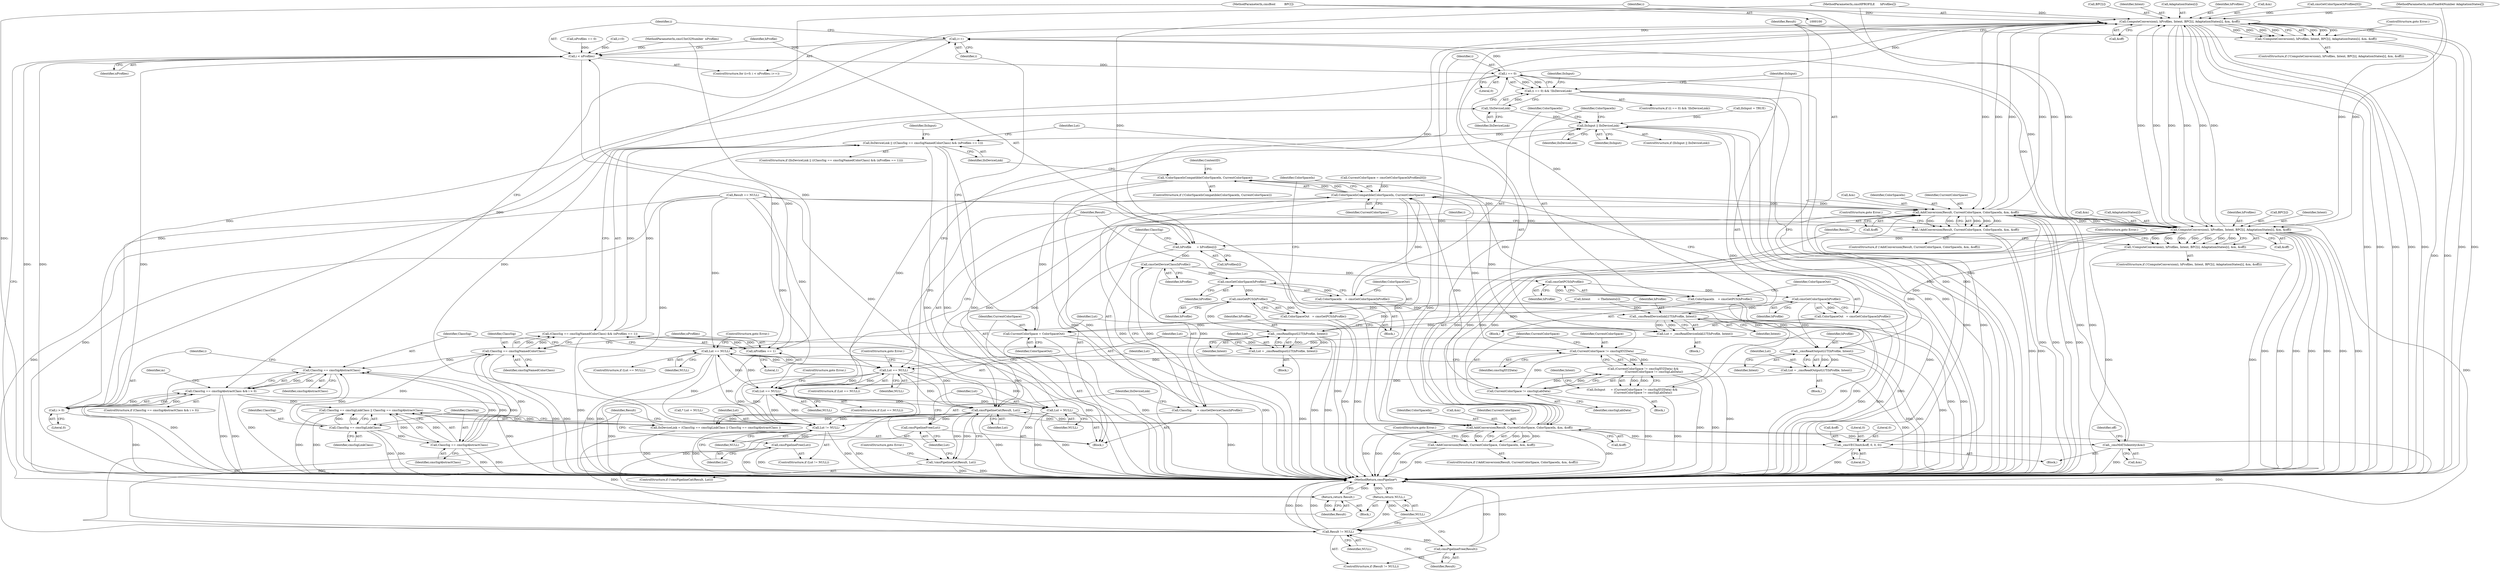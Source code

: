 digraph "0_Little-CMS_fefaaa43c382eee632ea3ad0cfa915335140e1db@array" {
"1000105" [label="(MethodParameterIn,cmsBool          BPC[])"];
"1000270" [label="(Call,ComputeConversion(i, hProfiles, Intent, BPC[i], AdaptationStates[i], &m, &off))"];
"1000154" [label="(Call,i++)"];
"1000151" [label="(Call,i < nProfiles)"];
"1000179" [label="(Call,i == 0)"];
"1000178" [label="(Call,(i == 0) && !lIsDeviceLink)"];
"1000264" [label="(Call,i > 0)"];
"1000260" [label="(Call,ClassSig == cmsSigAbstractClass && i > 0)"];
"1000170" [label="(Call,ClassSig == cmsSigLinkClass || ClassSig == cmsSigAbstractClass)"];
"1000168" [label="(Call,lIsDeviceLink = (ClassSig == cmsSigLinkClass || ClassSig == cmsSigAbstractClass ))"];
"1000182" [label="(Call,!lIsDeviceLink)"];
"1000205" [label="(Call,lIsInput || lIsDeviceLink)"];
"1000239" [label="(Call,lIsDeviceLink || ((ClassSig == cmsSigNamedColorClass) && (nProfiles == 1)))"];
"1000336" [label="(Call,ComputeConversion(i, hProfiles, Intent, BPC[i], AdaptationStates[i], &m, &off))"];
"1000159" [label="(Call,hProfile      = hProfiles[i])"];
"1000166" [label="(Call,cmsGetDeviceClass(hProfile))"];
"1000164" [label="(Call,ClassSig      = cmsGetDeviceClass(hProfile))"];
"1000171" [label="(Call,ClassSig == cmsSigLinkClass)"];
"1000174" [label="(Call,ClassSig == cmsSigAbstractClass)"];
"1000242" [label="(Call,ClassSig == cmsSigNamedColorClass)"];
"1000241" [label="(Call,(ClassSig == cmsSigNamedColorClass) && (nProfiles == 1))"];
"1000261" [label="(Call,ClassSig == cmsSigAbstractClass)"];
"1000211" [label="(Call,cmsGetColorSpace(hProfile))"];
"1000209" [label="(Call,ColorSpaceIn    = cmsGetColorSpace(hProfile))"];
"1000229" [label="(Call,ColorSpaceIsCompatible(ColorSpaceIn, CurrentColorSpace))"];
"1000228" [label="(Call,!ColorSpaceIsCompatible(ColorSpaceIn, CurrentColorSpace))"];
"1000298" [label="(Call,AddConversion(Result, CurrentColorSpace, ColorSpaceIn, &m, &off))"];
"1000287" [label="(Call,_cmsMAT3identity(&m))"];
"1000290" [label="(Call,_cmsVEC3init(&off, 0, 0, 0))"];
"1000297" [label="(Call,!AddConversion(Result, CurrentColorSpace, ColorSpaceIn, &m, &off))"];
"1000364" [label="(Call,cmsPipelineCat(Result, Lut))"];
"1000353" [label="(Call,AddConversion(Result, CurrentColorSpace, ColorSpaceIn, &m, &off))"];
"1000352" [label="(Call,!AddConversion(Result, CurrentColorSpace, ColorSpaceIn, &m, &off))"];
"1000386" [label="(Call,Result != NULL)"];
"1000389" [label="(Call,cmsPipelineFree(Result))"];
"1000391" [label="(Return,return NULL;)"];
"1000363" [label="(Call,!cmsPipelineCat(Result, Lut))"];
"1000368" [label="(Call,cmsPipelineFree(Lut))"];
"1000376" [label="(Return,return Result;)"];
"1000380" [label="(Call,Lut != NULL)"];
"1000383" [label="(Call,cmsPipelineFree(Lut))"];
"1000215" [label="(Call,cmsGetPCS(hProfile))"];
"1000213" [label="(Call,ColorSpaceOut   = cmsGetPCS(hProfile))"];
"1000373" [label="(Call,CurrentColorSpace = ColorSpaceOut)"];
"1000193" [label="(Call,CurrentColorSpace != cmsSigXYZData)"];
"1000192" [label="(Call,(CurrentColorSpace != cmsSigXYZData) &&\n                        (CurrentColorSpace != cmsSigLabData))"];
"1000190" [label="(Call,lIsInput      = (CurrentColorSpace != cmsSigXYZData) &&\n                        (CurrentColorSpace != cmsSigLabData))"];
"1000196" [label="(Call,CurrentColorSpace != cmsSigLabData)"];
"1000251" [label="(Call,_cmsReadDevicelinkLUT(hProfile, Intent))"];
"1000249" [label="(Call,Lut = _cmsReadDevicelinkLUT(hProfile, Intent))"];
"1000255" [label="(Call,Lut == NULL)"];
"1000318" [label="(Call,Lut == NULL)"];
"1000330" [label="(Call,Lut == NULL)"];
"1000370" [label="(Call,Lut = NULL)"];
"1000314" [label="(Call,_cmsReadInputLUT(hProfile, Intent))"];
"1000312" [label="(Call,Lut = _cmsReadInputLUT(hProfile, Intent))"];
"1000326" [label="(Call,_cmsReadOutputLUT(hProfile, Intent))"];
"1000324" [label="(Call,Lut = _cmsReadOutputLUT(hProfile, Intent))"];
"1000221" [label="(Call,cmsGetPCS(hProfile))"];
"1000219" [label="(Call,ColorSpaceIn    = cmsGetPCS(hProfile))"];
"1000225" [label="(Call,cmsGetColorSpace(hProfile))"];
"1000223" [label="(Call,ColorSpaceOut   = cmsGetColorSpace(hProfile))"];
"1000335" [label="(Call,!ComputeConversion(i, hProfiles, Intent, BPC[i], AdaptationStates[i], &m, &off))"];
"1000245" [label="(Call,nProfiles == 1)"];
"1000269" [label="(Call,!ComputeConversion(i, hProfiles, Intent, BPC[i], AdaptationStates[i], &m, &off))"];
"1000334" [label="(ControlStructure,if (!ComputeConversion(i, hProfiles, Intent, BPC[i], AdaptationStates[i], &m, &off)))"];
"1000219" [label="(Call,ColorSpaceIn    = cmsGetPCS(hProfile))"];
"1000253" [label="(Identifier,Intent)"];
"1000389" [label="(Call,cmsPipelineFree(Result))"];
"1000264" [label="(Call,i > 0)"];
"1000211" [label="(Call,cmsGetColorSpace(hProfile))"];
"1000246" [label="(Identifier,nProfiles)"];
"1000336" [label="(Call,ComputeConversion(i, hProfiles, Intent, BPC[i], AdaptationStates[i], &m, &off))"];
"1000251" [label="(Call,_cmsReadDevicelinkLUT(hProfile, Intent))"];
"1000243" [label="(Identifier,ClassSig)"];
"1000293" [label="(Literal,0)"];
"1000339" [label="(Identifier,Intent)"];
"1000216" [label="(Identifier,hProfile)"];
"1000325" [label="(Identifier,Lut)"];
"1000160" [label="(Identifier,hProfile)"];
"1000208" [label="(Block,)"];
"1000298" [label="(Call,AddConversion(Result, CurrentColorSpace, ColorSpaceIn, &m, &off))"];
"1000105" [label="(MethodParameterIn,cmsBool          BPC[])"];
"1000392" [label="(Identifier,NULL)"];
"1000333" [label="(ControlStructure,goto Error;)"];
"1000167" [label="(Identifier,hProfile)"];
"1000263" [label="(Identifier,cmsSigAbstractClass)"];
"1000224" [label="(Identifier,ColorSpaceOut)"];
"1000324" [label="(Call,Lut = _cmsReadOutputLUT(hProfile, Intent))"];
"1000210" [label="(Identifier,ColorSpaceIn)"];
"1000155" [label="(Identifier,i)"];
"1000296" [label="(ControlStructure,if (!AddConversion(Result, CurrentColorSpace, ColorSpaceIn, &m, &off)))"];
"1000371" [label="(Identifier,Lut)"];
"1000289" [label="(Identifier,m)"];
"1000270" [label="(Call,ComputeConversion(i, hProfiles, Intent, BPC[i], AdaptationStates[i], &m, &off))"];
"1000346" [label="(Call,&m)"];
"1000390" [label="(Identifier,Result)"];
"1000174" [label="(Call,ClassSig == cmsSigAbstractClass)"];
"1000315" [label="(Identifier,hProfile)"];
"1000302" [label="(Call,&m)"];
"1000124" [label="(Call,nProfiles == 0)"];
"1000284" [label="(ControlStructure,goto Error;)"];
"1000209" [label="(Call,ColorSpaceIn    = cmsGetColorSpace(hProfile))"];
"1000332" [label="(Identifier,NULL)"];
"1000272" [label="(Identifier,hProfiles)"];
"1000177" [label="(ControlStructure,if ((i == 0) && !lIsDeviceLink))"];
"1000231" [label="(Identifier,CurrentColorSpace)"];
"1000225" [label="(Call,cmsGetColorSpace(hProfile))"];
"1000343" [label="(Call,AdaptationStates[i])"];
"1000361" [label="(ControlStructure,goto Error;)"];
"1000331" [label="(Identifier,Lut)"];
"1000257" [label="(Identifier,NULL)"];
"1000338" [label="(Identifier,hProfiles)"];
"1000250" [label="(Identifier,Lut)"];
"1000179" [label="(Call,i == 0)"];
"1000195" [label="(Identifier,cmsSigXYZData)"];
"1000148" [label="(Call,i=0)"];
"1000154" [label="(Call,i++)"];
"1000290" [label="(Call,_cmsVEC3init(&off, 0, 0, 0))"];
"1000151" [label="(Call,i < nProfiles)"];
"1000357" [label="(Call,&m)"];
"1000306" [label="(ControlStructure,goto Error;)"];
"1000388" [label="(Identifier,NULL)"];
"1000193" [label="(Call,CurrentColorSpace != cmsSigXYZData)"];
"1000369" [label="(Identifier,Lut)"];
"1000291" [label="(Call,&off)"];
"1000269" [label="(Call,!ComputeConversion(i, hProfiles, Intent, BPC[i], AdaptationStates[i], &m, &off))"];
"1000297" [label="(Call,!AddConversion(Result, CurrentColorSpace, ColorSpaceIn, &m, &off))"];
"1000311" [label="(Block,)"];
"1000317" [label="(ControlStructure,if (Lut == NULL))"];
"1000169" [label="(Identifier,lIsDeviceLink)"];
"1000381" [label="(Identifier,Lut)"];
"1000294" [label="(Literal,0)"];
"1000374" [label="(Identifier,CurrentColorSpace)"];
"1000387" [label="(Identifier,Result)"];
"1000368" [label="(Call,cmsPipelineFree(Lut))"];
"1000212" [label="(Identifier,hProfile)"];
"1000172" [label="(Identifier,ClassSig)"];
"1000288" [label="(Call,&m)"];
"1000366" [label="(Identifier,Lut)"];
"1000312" [label="(Call,Lut = _cmsReadInputLUT(hProfile, Intent))"];
"1000173" [label="(Identifier,cmsSigLinkClass)"];
"1000206" [label="(Identifier,lIsInput)"];
"1000226" [label="(Identifier,hProfile)"];
"1000280" [label="(Call,&m)"];
"1000186" [label="(Identifier,lIsInput)"];
"1000176" [label="(Identifier,cmsSigAbstractClass)"];
"1000352" [label="(Call,!AddConversion(Result, CurrentColorSpace, ColorSpaceIn, &m, &off))"];
"1000301" [label="(Identifier,ColorSpaceIn)"];
"1000287" [label="(Call,_cmsMAT3identity(&m))"];
"1000110" [label="(Call,* Lut = NULL)"];
"1000382" [label="(Identifier,NULL)"];
"1000166" [label="(Call,cmsGetDeviceClass(hProfile))"];
"1000354" [label="(Identifier,Result)"];
"1000370" [label="(Call,Lut = NULL)"];
"1000136" [label="(Call,Result == NULL)"];
"1000299" [label="(Identifier,Result)"];
"1000248" [label="(Block,)"];
"1000376" [label="(Return,return Result;)"];
"1000318" [label="(Call,Lut == NULL)"];
"1000259" [label="(ControlStructure,if (ClassSig == cmsSigAbstractClass && i > 0))"];
"1000205" [label="(Call,lIsInput || lIsDeviceLink)"];
"1000351" [label="(ControlStructure,if (!AddConversion(Result, CurrentColorSpace, ColorSpaceIn, &m, &off)))"];
"1000197" [label="(Identifier,CurrentColorSpace)"];
"1000108" [label="(Block,)"];
"1000194" [label="(Identifier,CurrentColorSpace)"];
"1000353" [label="(Call,AddConversion(Result, CurrentColorSpace, ColorSpaceIn, &m, &off))"];
"1000214" [label="(Identifier,ColorSpaceOut)"];
"1000367" [label="(ControlStructure,goto Error;)"];
"1000335" [label="(Call,!ComputeConversion(i, hProfiles, Intent, BPC[i], AdaptationStates[i], &m, &off))"];
"1000385" [label="(ControlStructure,if (Result != NULL))"];
"1000314" [label="(Call,_cmsReadInputLUT(hProfile, Intent))"];
"1000255" [label="(Call,Lut == NULL)"];
"1000350" [label="(ControlStructure,goto Error;)"];
"1000274" [label="(Call,BPC[i])"];
"1000183" [label="(Identifier,lIsDeviceLink)"];
"1000271" [label="(Identifier,i)"];
"1000310" [label="(Identifier,lIsInput)"];
"1000254" [label="(ControlStructure,if (Lut == NULL))"];
"1000165" [label="(Identifier,ClassSig)"];
"1000323" [label="(Block,)"];
"1000282" [label="(Call,&off)"];
"1000295" [label="(Literal,0)"];
"1000286" [label="(Block,)"];
"1000300" [label="(Identifier,CurrentColorSpace)"];
"1000320" [label="(Identifier,NULL)"];
"1000244" [label="(Identifier,cmsSigNamedColorClass)"];
"1000159" [label="(Call,hProfile      = hProfiles[i])"];
"1000266" [label="(Literal,0)"];
"1000328" [label="(Identifier,Intent)"];
"1000379" [label="(ControlStructure,if (Lut != NULL))"];
"1000156" [label="(Block,)"];
"1000363" [label="(Call,!cmsPipelineCat(Result, Lut))"];
"1000273" [label="(Identifier,Intent)"];
"1000171" [label="(Call,ClassSig == cmsSigLinkClass)"];
"1000326" [label="(Call,_cmsReadOutputLUT(hProfile, Intent))"];
"1000247" [label="(Literal,1)"];
"1000380" [label="(Call,Lut != NULL)"];
"1000189" [label="(Block,)"];
"1000240" [label="(Identifier,lIsDeviceLink)"];
"1000313" [label="(Identifier,Lut)"];
"1000260" [label="(Call,ClassSig == cmsSigAbstractClass && i > 0)"];
"1000147" [label="(ControlStructure,for (i=0; i < nProfiles; i++))"];
"1000292" [label="(Identifier,off)"];
"1000141" [label="(Call,CurrentColorSpace = cmsGetColorSpace(hProfiles[0]))"];
"1000215" [label="(Call,cmsGetPCS(hProfile))"];
"1000242" [label="(Call,ClassSig == cmsSigNamedColorClass)"];
"1000252" [label="(Identifier,hProfile)"];
"1000384" [label="(Identifier,Lut)"];
"1000168" [label="(Call,lIsDeviceLink = (ClassSig == cmsSigLinkClass || ClassSig == cmsSigAbstractClass ))"];
"1000222" [label="(Identifier,hProfile)"];
"1000355" [label="(Identifier,CurrentColorSpace)"];
"1000340" [label="(Call,BPC[i])"];
"1000373" [label="(Call,CurrentColorSpace = ColorSpaceOut)"];
"1000191" [label="(Identifier,lIsInput)"];
"1000227" [label="(ControlStructure,if (!ColorSpaceIsCompatible(ColorSpaceIn, CurrentColorSpace)))"];
"1000190" [label="(Call,lIsInput      = (CurrentColorSpace != cmsSigXYZData) &&\n                        (CurrentColorSpace != cmsSigLabData))"];
"1000372" [label="(Identifier,NULL)"];
"1000152" [label="(Identifier,i)"];
"1000319" [label="(Identifier,Lut)"];
"1000327" [label="(Identifier,hProfile)"];
"1000348" [label="(Call,&off)"];
"1000164" [label="(Call,ClassSig      = cmsGetDeviceClass(hProfile))"];
"1000204" [label="(ControlStructure,if (lIsInput || lIsDeviceLink))"];
"1000377" [label="(Identifier,Result)"];
"1000239" [label="(Call,lIsDeviceLink || ((ClassSig == cmsSigNamedColorClass) && (nProfiles == 1)))"];
"1000153" [label="(Identifier,nProfiles)"];
"1000221" [label="(Call,cmsGetPCS(hProfile))"];
"1000316" [label="(Identifier,Intent)"];
"1000362" [label="(ControlStructure,if (!cmsPipelineCat(Result, Lut)))"];
"1000199" [label="(Call,Intent        = TheIntents[i])"];
"1000218" [label="(Block,)"];
"1000386" [label="(Call,Result != NULL)"];
"1000213" [label="(Call,ColorSpaceOut   = cmsGetPCS(hProfile))"];
"1000170" [label="(Call,ClassSig == cmsSigLinkClass || ClassSig == cmsSigAbstractClass)"];
"1000175" [label="(Identifier,ClassSig)"];
"1000321" [label="(ControlStructure,goto Error;)"];
"1000359" [label="(Call,&off)"];
"1000161" [label="(Call,hProfiles[i])"];
"1000200" [label="(Identifier,Intent)"];
"1000207" [label="(Identifier,lIsDeviceLink)"];
"1000265" [label="(Identifier,i)"];
"1000245" [label="(Call,nProfiles == 1)"];
"1000268" [label="(ControlStructure,if (!ComputeConversion(i, hProfiles, Intent, BPC[i], AdaptationStates[i], &m, &off)))"];
"1000106" [label="(MethodParameterIn,cmsFloat64Number AdaptationStates[])"];
"1000356" [label="(Identifier,ColorSpaceIn)"];
"1000258" [label="(ControlStructure,goto Error;)"];
"1000230" [label="(Identifier,ColorSpaceIn)"];
"1000262" [label="(Identifier,ClassSig)"];
"1000395" [label="(MethodReturn,cmsPipeline*)"];
"1000364" [label="(Call,cmsPipelineCat(Result, Lut))"];
"1000143" [label="(Call,cmsGetColorSpace(hProfiles[0]))"];
"1000180" [label="(Identifier,i)"];
"1000256" [label="(Identifier,Lut)"];
"1000104" [label="(MethodParameterIn,cmsHPROFILE      hProfiles[])"];
"1000102" [label="(MethodParameterIn,cmsUInt32Number  nProfiles)"];
"1000241" [label="(Call,(ClassSig == cmsSigNamedColorClass) && (nProfiles == 1))"];
"1000220" [label="(Identifier,ColorSpaceIn)"];
"1000185" [label="(Call,lIsInput = TRUE)"];
"1000181" [label="(Literal,0)"];
"1000198" [label="(Identifier,cmsSigLabData)"];
"1000391" [label="(Return,return NULL;)"];
"1000383" [label="(Call,cmsPipelineFree(Lut))"];
"1000228" [label="(Call,!ColorSpaceIsCompatible(ColorSpaceIn, CurrentColorSpace))"];
"1000304" [label="(Call,&off)"];
"1000196" [label="(Call,CurrentColorSpace != cmsSigLabData)"];
"1000192" [label="(Call,(CurrentColorSpace != cmsSigXYZData) &&\n                        (CurrentColorSpace != cmsSigLabData))"];
"1000223" [label="(Call,ColorSpaceOut   = cmsGetColorSpace(hProfile))"];
"1000329" [label="(ControlStructure,if (Lut == NULL))"];
"1000365" [label="(Identifier,Result)"];
"1000330" [label="(Call,Lut == NULL)"];
"1000178" [label="(Call,(i == 0) && !lIsDeviceLink)"];
"1000375" [label="(Identifier,ColorSpaceOut)"];
"1000238" [label="(ControlStructure,if (lIsDeviceLink || ((ClassSig == cmsSigNamedColorClass) && (nProfiles == 1))))"];
"1000261" [label="(Call,ClassSig == cmsSigAbstractClass)"];
"1000182" [label="(Call,!lIsDeviceLink)"];
"1000234" [label="(Identifier,ContextID)"];
"1000337" [label="(Identifier,i)"];
"1000249" [label="(Call,Lut = _cmsReadDevicelinkLUT(hProfile, Intent))"];
"1000277" [label="(Call,AdaptationStates[i])"];
"1000229" [label="(Call,ColorSpaceIsCompatible(ColorSpaceIn, CurrentColorSpace))"];
"1000105" -> "1000100"  [label="AST: "];
"1000105" -> "1000395"  [label="DDG: "];
"1000105" -> "1000270"  [label="DDG: "];
"1000105" -> "1000336"  [label="DDG: "];
"1000270" -> "1000269"  [label="AST: "];
"1000270" -> "1000282"  [label="CFG: "];
"1000271" -> "1000270"  [label="AST: "];
"1000272" -> "1000270"  [label="AST: "];
"1000273" -> "1000270"  [label="AST: "];
"1000274" -> "1000270"  [label="AST: "];
"1000277" -> "1000270"  [label="AST: "];
"1000280" -> "1000270"  [label="AST: "];
"1000282" -> "1000270"  [label="AST: "];
"1000269" -> "1000270"  [label="CFG: "];
"1000270" -> "1000395"  [label="DDG: "];
"1000270" -> "1000395"  [label="DDG: "];
"1000270" -> "1000395"  [label="DDG: "];
"1000270" -> "1000395"  [label="DDG: "];
"1000270" -> "1000395"  [label="DDG: "];
"1000270" -> "1000395"  [label="DDG: "];
"1000270" -> "1000395"  [label="DDG: "];
"1000270" -> "1000154"  [label="DDG: "];
"1000270" -> "1000159"  [label="DDG: "];
"1000270" -> "1000269"  [label="DDG: "];
"1000270" -> "1000269"  [label="DDG: "];
"1000270" -> "1000269"  [label="DDG: "];
"1000270" -> "1000269"  [label="DDG: "];
"1000270" -> "1000269"  [label="DDG: "];
"1000270" -> "1000269"  [label="DDG: "];
"1000270" -> "1000269"  [label="DDG: "];
"1000264" -> "1000270"  [label="DDG: "];
"1000179" -> "1000270"  [label="DDG: "];
"1000143" -> "1000270"  [label="DDG: "];
"1000336" -> "1000270"  [label="DDG: "];
"1000336" -> "1000270"  [label="DDG: "];
"1000336" -> "1000270"  [label="DDG: "];
"1000104" -> "1000270"  [label="DDG: "];
"1000251" -> "1000270"  [label="DDG: "];
"1000106" -> "1000270"  [label="DDG: "];
"1000353" -> "1000270"  [label="DDG: "];
"1000353" -> "1000270"  [label="DDG: "];
"1000298" -> "1000270"  [label="DDG: "];
"1000298" -> "1000270"  [label="DDG: "];
"1000270" -> "1000298"  [label="DDG: "];
"1000270" -> "1000298"  [label="DDG: "];
"1000270" -> "1000336"  [label="DDG: "];
"1000270" -> "1000336"  [label="DDG: "];
"1000270" -> "1000336"  [label="DDG: "];
"1000154" -> "1000147"  [label="AST: "];
"1000154" -> "1000155"  [label="CFG: "];
"1000155" -> "1000154"  [label="AST: "];
"1000152" -> "1000154"  [label="CFG: "];
"1000154" -> "1000151"  [label="DDG: "];
"1000264" -> "1000154"  [label="DDG: "];
"1000179" -> "1000154"  [label="DDG: "];
"1000336" -> "1000154"  [label="DDG: "];
"1000151" -> "1000147"  [label="AST: "];
"1000151" -> "1000153"  [label="CFG: "];
"1000152" -> "1000151"  [label="AST: "];
"1000153" -> "1000151"  [label="AST: "];
"1000160" -> "1000151"  [label="CFG: "];
"1000377" -> "1000151"  [label="CFG: "];
"1000151" -> "1000395"  [label="DDG: "];
"1000151" -> "1000395"  [label="DDG: "];
"1000151" -> "1000395"  [label="DDG: "];
"1000148" -> "1000151"  [label="DDG: "];
"1000124" -> "1000151"  [label="DDG: "];
"1000245" -> "1000151"  [label="DDG: "];
"1000102" -> "1000151"  [label="DDG: "];
"1000151" -> "1000179"  [label="DDG: "];
"1000151" -> "1000245"  [label="DDG: "];
"1000179" -> "1000178"  [label="AST: "];
"1000179" -> "1000181"  [label="CFG: "];
"1000180" -> "1000179"  [label="AST: "];
"1000181" -> "1000179"  [label="AST: "];
"1000183" -> "1000179"  [label="CFG: "];
"1000178" -> "1000179"  [label="CFG: "];
"1000179" -> "1000395"  [label="DDG: "];
"1000179" -> "1000178"  [label="DDG: "];
"1000179" -> "1000178"  [label="DDG: "];
"1000179" -> "1000264"  [label="DDG: "];
"1000179" -> "1000336"  [label="DDG: "];
"1000178" -> "1000177"  [label="AST: "];
"1000178" -> "1000182"  [label="CFG: "];
"1000182" -> "1000178"  [label="AST: "];
"1000186" -> "1000178"  [label="CFG: "];
"1000191" -> "1000178"  [label="CFG: "];
"1000178" -> "1000395"  [label="DDG: "];
"1000178" -> "1000395"  [label="DDG: "];
"1000178" -> "1000395"  [label="DDG: "];
"1000182" -> "1000178"  [label="DDG: "];
"1000264" -> "1000260"  [label="AST: "];
"1000264" -> "1000266"  [label="CFG: "];
"1000265" -> "1000264"  [label="AST: "];
"1000266" -> "1000264"  [label="AST: "];
"1000260" -> "1000264"  [label="CFG: "];
"1000264" -> "1000395"  [label="DDG: "];
"1000264" -> "1000260"  [label="DDG: "];
"1000264" -> "1000260"  [label="DDG: "];
"1000260" -> "1000259"  [label="AST: "];
"1000260" -> "1000261"  [label="CFG: "];
"1000261" -> "1000260"  [label="AST: "];
"1000271" -> "1000260"  [label="CFG: "];
"1000289" -> "1000260"  [label="CFG: "];
"1000260" -> "1000395"  [label="DDG: "];
"1000260" -> "1000395"  [label="DDG: "];
"1000260" -> "1000395"  [label="DDG: "];
"1000260" -> "1000170"  [label="DDG: "];
"1000261" -> "1000260"  [label="DDG: "];
"1000261" -> "1000260"  [label="DDG: "];
"1000170" -> "1000168"  [label="AST: "];
"1000170" -> "1000171"  [label="CFG: "];
"1000170" -> "1000174"  [label="CFG: "];
"1000171" -> "1000170"  [label="AST: "];
"1000174" -> "1000170"  [label="AST: "];
"1000168" -> "1000170"  [label="CFG: "];
"1000170" -> "1000395"  [label="DDG: "];
"1000170" -> "1000395"  [label="DDG: "];
"1000170" -> "1000168"  [label="DDG: "];
"1000170" -> "1000168"  [label="DDG: "];
"1000171" -> "1000170"  [label="DDG: "];
"1000171" -> "1000170"  [label="DDG: "];
"1000174" -> "1000170"  [label="DDG: "];
"1000174" -> "1000170"  [label="DDG: "];
"1000168" -> "1000156"  [label="AST: "];
"1000169" -> "1000168"  [label="AST: "];
"1000180" -> "1000168"  [label="CFG: "];
"1000168" -> "1000395"  [label="DDG: "];
"1000168" -> "1000182"  [label="DDG: "];
"1000168" -> "1000205"  [label="DDG: "];
"1000182" -> "1000183"  [label="CFG: "];
"1000183" -> "1000182"  [label="AST: "];
"1000182" -> "1000205"  [label="DDG: "];
"1000205" -> "1000204"  [label="AST: "];
"1000205" -> "1000206"  [label="CFG: "];
"1000205" -> "1000207"  [label="CFG: "];
"1000206" -> "1000205"  [label="AST: "];
"1000207" -> "1000205"  [label="AST: "];
"1000210" -> "1000205"  [label="CFG: "];
"1000220" -> "1000205"  [label="CFG: "];
"1000205" -> "1000395"  [label="DDG: "];
"1000205" -> "1000395"  [label="DDG: "];
"1000205" -> "1000395"  [label="DDG: "];
"1000185" -> "1000205"  [label="DDG: "];
"1000190" -> "1000205"  [label="DDG: "];
"1000205" -> "1000239"  [label="DDG: "];
"1000239" -> "1000238"  [label="AST: "];
"1000239" -> "1000240"  [label="CFG: "];
"1000239" -> "1000241"  [label="CFG: "];
"1000240" -> "1000239"  [label="AST: "];
"1000241" -> "1000239"  [label="AST: "];
"1000250" -> "1000239"  [label="CFG: "];
"1000310" -> "1000239"  [label="CFG: "];
"1000239" -> "1000395"  [label="DDG: "];
"1000239" -> "1000395"  [label="DDG: "];
"1000239" -> "1000395"  [label="DDG: "];
"1000241" -> "1000239"  [label="DDG: "];
"1000241" -> "1000239"  [label="DDG: "];
"1000336" -> "1000335"  [label="AST: "];
"1000336" -> "1000348"  [label="CFG: "];
"1000337" -> "1000336"  [label="AST: "];
"1000338" -> "1000336"  [label="AST: "];
"1000339" -> "1000336"  [label="AST: "];
"1000340" -> "1000336"  [label="AST: "];
"1000343" -> "1000336"  [label="AST: "];
"1000346" -> "1000336"  [label="AST: "];
"1000348" -> "1000336"  [label="AST: "];
"1000335" -> "1000336"  [label="CFG: "];
"1000336" -> "1000395"  [label="DDG: "];
"1000336" -> "1000395"  [label="DDG: "];
"1000336" -> "1000395"  [label="DDG: "];
"1000336" -> "1000395"  [label="DDG: "];
"1000336" -> "1000395"  [label="DDG: "];
"1000336" -> "1000395"  [label="DDG: "];
"1000336" -> "1000395"  [label="DDG: "];
"1000336" -> "1000159"  [label="DDG: "];
"1000336" -> "1000335"  [label="DDG: "];
"1000336" -> "1000335"  [label="DDG: "];
"1000336" -> "1000335"  [label="DDG: "];
"1000336" -> "1000335"  [label="DDG: "];
"1000336" -> "1000335"  [label="DDG: "];
"1000336" -> "1000335"  [label="DDG: "];
"1000336" -> "1000335"  [label="DDG: "];
"1000143" -> "1000336"  [label="DDG: "];
"1000104" -> "1000336"  [label="DDG: "];
"1000326" -> "1000336"  [label="DDG: "];
"1000106" -> "1000336"  [label="DDG: "];
"1000353" -> "1000336"  [label="DDG: "];
"1000353" -> "1000336"  [label="DDG: "];
"1000298" -> "1000336"  [label="DDG: "];
"1000298" -> "1000336"  [label="DDG: "];
"1000336" -> "1000353"  [label="DDG: "];
"1000336" -> "1000353"  [label="DDG: "];
"1000159" -> "1000156"  [label="AST: "];
"1000159" -> "1000161"  [label="CFG: "];
"1000160" -> "1000159"  [label="AST: "];
"1000161" -> "1000159"  [label="AST: "];
"1000165" -> "1000159"  [label="CFG: "];
"1000159" -> "1000395"  [label="DDG: "];
"1000104" -> "1000159"  [label="DDG: "];
"1000159" -> "1000166"  [label="DDG: "];
"1000166" -> "1000164"  [label="AST: "];
"1000166" -> "1000167"  [label="CFG: "];
"1000167" -> "1000166"  [label="AST: "];
"1000164" -> "1000166"  [label="CFG: "];
"1000166" -> "1000164"  [label="DDG: "];
"1000166" -> "1000211"  [label="DDG: "];
"1000166" -> "1000221"  [label="DDG: "];
"1000164" -> "1000156"  [label="AST: "];
"1000165" -> "1000164"  [label="AST: "];
"1000169" -> "1000164"  [label="CFG: "];
"1000164" -> "1000395"  [label="DDG: "];
"1000164" -> "1000171"  [label="DDG: "];
"1000171" -> "1000173"  [label="CFG: "];
"1000172" -> "1000171"  [label="AST: "];
"1000173" -> "1000171"  [label="AST: "];
"1000175" -> "1000171"  [label="CFG: "];
"1000171" -> "1000395"  [label="DDG: "];
"1000171" -> "1000395"  [label="DDG: "];
"1000171" -> "1000174"  [label="DDG: "];
"1000171" -> "1000242"  [label="DDG: "];
"1000171" -> "1000261"  [label="DDG: "];
"1000174" -> "1000176"  [label="CFG: "];
"1000175" -> "1000174"  [label="AST: "];
"1000176" -> "1000174"  [label="AST: "];
"1000174" -> "1000395"  [label="DDG: "];
"1000174" -> "1000395"  [label="DDG: "];
"1000261" -> "1000174"  [label="DDG: "];
"1000174" -> "1000242"  [label="DDG: "];
"1000174" -> "1000261"  [label="DDG: "];
"1000174" -> "1000261"  [label="DDG: "];
"1000242" -> "1000241"  [label="AST: "];
"1000242" -> "1000244"  [label="CFG: "];
"1000243" -> "1000242"  [label="AST: "];
"1000244" -> "1000242"  [label="AST: "];
"1000246" -> "1000242"  [label="CFG: "];
"1000241" -> "1000242"  [label="CFG: "];
"1000242" -> "1000395"  [label="DDG: "];
"1000242" -> "1000395"  [label="DDG: "];
"1000242" -> "1000241"  [label="DDG: "];
"1000242" -> "1000241"  [label="DDG: "];
"1000242" -> "1000261"  [label="DDG: "];
"1000241" -> "1000245"  [label="CFG: "];
"1000245" -> "1000241"  [label="AST: "];
"1000241" -> "1000395"  [label="DDG: "];
"1000241" -> "1000395"  [label="DDG: "];
"1000245" -> "1000241"  [label="DDG: "];
"1000245" -> "1000241"  [label="DDG: "];
"1000261" -> "1000263"  [label="CFG: "];
"1000262" -> "1000261"  [label="AST: "];
"1000263" -> "1000261"  [label="AST: "];
"1000265" -> "1000261"  [label="CFG: "];
"1000261" -> "1000395"  [label="DDG: "];
"1000261" -> "1000395"  [label="DDG: "];
"1000211" -> "1000209"  [label="AST: "];
"1000211" -> "1000212"  [label="CFG: "];
"1000212" -> "1000211"  [label="AST: "];
"1000209" -> "1000211"  [label="CFG: "];
"1000211" -> "1000209"  [label="DDG: "];
"1000211" -> "1000215"  [label="DDG: "];
"1000209" -> "1000208"  [label="AST: "];
"1000210" -> "1000209"  [label="AST: "];
"1000214" -> "1000209"  [label="CFG: "];
"1000209" -> "1000395"  [label="DDG: "];
"1000209" -> "1000229"  [label="DDG: "];
"1000229" -> "1000228"  [label="AST: "];
"1000229" -> "1000231"  [label="CFG: "];
"1000230" -> "1000229"  [label="AST: "];
"1000231" -> "1000229"  [label="AST: "];
"1000228" -> "1000229"  [label="CFG: "];
"1000229" -> "1000395"  [label="DDG: "];
"1000229" -> "1000395"  [label="DDG: "];
"1000229" -> "1000228"  [label="DDG: "];
"1000229" -> "1000228"  [label="DDG: "];
"1000219" -> "1000229"  [label="DDG: "];
"1000141" -> "1000229"  [label="DDG: "];
"1000193" -> "1000229"  [label="DDG: "];
"1000196" -> "1000229"  [label="DDG: "];
"1000373" -> "1000229"  [label="DDG: "];
"1000229" -> "1000298"  [label="DDG: "];
"1000229" -> "1000298"  [label="DDG: "];
"1000229" -> "1000353"  [label="DDG: "];
"1000229" -> "1000353"  [label="DDG: "];
"1000228" -> "1000227"  [label="AST: "];
"1000234" -> "1000228"  [label="CFG: "];
"1000240" -> "1000228"  [label="CFG: "];
"1000228" -> "1000395"  [label="DDG: "];
"1000228" -> "1000395"  [label="DDG: "];
"1000298" -> "1000297"  [label="AST: "];
"1000298" -> "1000304"  [label="CFG: "];
"1000299" -> "1000298"  [label="AST: "];
"1000300" -> "1000298"  [label="AST: "];
"1000301" -> "1000298"  [label="AST: "];
"1000302" -> "1000298"  [label="AST: "];
"1000304" -> "1000298"  [label="AST: "];
"1000297" -> "1000298"  [label="CFG: "];
"1000298" -> "1000395"  [label="DDG: "];
"1000298" -> "1000395"  [label="DDG: "];
"1000298" -> "1000395"  [label="DDG: "];
"1000298" -> "1000395"  [label="DDG: "];
"1000298" -> "1000287"  [label="DDG: "];
"1000298" -> "1000290"  [label="DDG: "];
"1000298" -> "1000297"  [label="DDG: "];
"1000298" -> "1000297"  [label="DDG: "];
"1000298" -> "1000297"  [label="DDG: "];
"1000298" -> "1000297"  [label="DDG: "];
"1000298" -> "1000297"  [label="DDG: "];
"1000364" -> "1000298"  [label="DDG: "];
"1000136" -> "1000298"  [label="DDG: "];
"1000287" -> "1000298"  [label="DDG: "];
"1000290" -> "1000298"  [label="DDG: "];
"1000298" -> "1000364"  [label="DDG: "];
"1000298" -> "1000386"  [label="DDG: "];
"1000287" -> "1000286"  [label="AST: "];
"1000287" -> "1000288"  [label="CFG: "];
"1000288" -> "1000287"  [label="AST: "];
"1000292" -> "1000287"  [label="CFG: "];
"1000287" -> "1000395"  [label="DDG: "];
"1000353" -> "1000287"  [label="DDG: "];
"1000290" -> "1000286"  [label="AST: "];
"1000290" -> "1000295"  [label="CFG: "];
"1000291" -> "1000290"  [label="AST: "];
"1000293" -> "1000290"  [label="AST: "];
"1000294" -> "1000290"  [label="AST: "];
"1000295" -> "1000290"  [label="AST: "];
"1000299" -> "1000290"  [label="CFG: "];
"1000290" -> "1000395"  [label="DDG: "];
"1000353" -> "1000290"  [label="DDG: "];
"1000297" -> "1000296"  [label="AST: "];
"1000306" -> "1000297"  [label="CFG: "];
"1000365" -> "1000297"  [label="CFG: "];
"1000297" -> "1000395"  [label="DDG: "];
"1000297" -> "1000395"  [label="DDG: "];
"1000364" -> "1000363"  [label="AST: "];
"1000364" -> "1000366"  [label="CFG: "];
"1000365" -> "1000364"  [label="AST: "];
"1000366" -> "1000364"  [label="AST: "];
"1000363" -> "1000364"  [label="CFG: "];
"1000364" -> "1000395"  [label="DDG: "];
"1000364" -> "1000353"  [label="DDG: "];
"1000364" -> "1000363"  [label="DDG: "];
"1000364" -> "1000363"  [label="DDG: "];
"1000353" -> "1000364"  [label="DDG: "];
"1000136" -> "1000364"  [label="DDG: "];
"1000330" -> "1000364"  [label="DDG: "];
"1000318" -> "1000364"  [label="DDG: "];
"1000255" -> "1000364"  [label="DDG: "];
"1000364" -> "1000368"  [label="DDG: "];
"1000364" -> "1000376"  [label="DDG: "];
"1000364" -> "1000380"  [label="DDG: "];
"1000364" -> "1000386"  [label="DDG: "];
"1000353" -> "1000352"  [label="AST: "];
"1000353" -> "1000359"  [label="CFG: "];
"1000354" -> "1000353"  [label="AST: "];
"1000355" -> "1000353"  [label="AST: "];
"1000356" -> "1000353"  [label="AST: "];
"1000357" -> "1000353"  [label="AST: "];
"1000359" -> "1000353"  [label="AST: "];
"1000352" -> "1000353"  [label="CFG: "];
"1000353" -> "1000395"  [label="DDG: "];
"1000353" -> "1000395"  [label="DDG: "];
"1000353" -> "1000395"  [label="DDG: "];
"1000353" -> "1000395"  [label="DDG: "];
"1000353" -> "1000352"  [label="DDG: "];
"1000353" -> "1000352"  [label="DDG: "];
"1000353" -> "1000352"  [label="DDG: "];
"1000353" -> "1000352"  [label="DDG: "];
"1000353" -> "1000352"  [label="DDG: "];
"1000136" -> "1000353"  [label="DDG: "];
"1000353" -> "1000386"  [label="DDG: "];
"1000352" -> "1000351"  [label="AST: "];
"1000361" -> "1000352"  [label="CFG: "];
"1000365" -> "1000352"  [label="CFG: "];
"1000352" -> "1000395"  [label="DDG: "];
"1000352" -> "1000395"  [label="DDG: "];
"1000386" -> "1000385"  [label="AST: "];
"1000386" -> "1000388"  [label="CFG: "];
"1000387" -> "1000386"  [label="AST: "];
"1000388" -> "1000386"  [label="AST: "];
"1000390" -> "1000386"  [label="CFG: "];
"1000392" -> "1000386"  [label="CFG: "];
"1000386" -> "1000395"  [label="DDG: "];
"1000386" -> "1000395"  [label="DDG: "];
"1000386" -> "1000395"  [label="DDG: "];
"1000136" -> "1000386"  [label="DDG: "];
"1000380" -> "1000386"  [label="DDG: "];
"1000386" -> "1000389"  [label="DDG: "];
"1000386" -> "1000391"  [label="DDG: "];
"1000389" -> "1000385"  [label="AST: "];
"1000389" -> "1000390"  [label="CFG: "];
"1000390" -> "1000389"  [label="AST: "];
"1000392" -> "1000389"  [label="CFG: "];
"1000389" -> "1000395"  [label="DDG: "];
"1000389" -> "1000395"  [label="DDG: "];
"1000391" -> "1000108"  [label="AST: "];
"1000391" -> "1000392"  [label="CFG: "];
"1000392" -> "1000391"  [label="AST: "];
"1000395" -> "1000391"  [label="CFG: "];
"1000391" -> "1000395"  [label="DDG: "];
"1000392" -> "1000391"  [label="DDG: "];
"1000363" -> "1000362"  [label="AST: "];
"1000367" -> "1000363"  [label="CFG: "];
"1000369" -> "1000363"  [label="CFG: "];
"1000363" -> "1000395"  [label="DDG: "];
"1000363" -> "1000395"  [label="DDG: "];
"1000368" -> "1000156"  [label="AST: "];
"1000368" -> "1000369"  [label="CFG: "];
"1000369" -> "1000368"  [label="AST: "];
"1000371" -> "1000368"  [label="CFG: "];
"1000368" -> "1000395"  [label="DDG: "];
"1000376" -> "1000108"  [label="AST: "];
"1000376" -> "1000377"  [label="CFG: "];
"1000377" -> "1000376"  [label="AST: "];
"1000395" -> "1000376"  [label="CFG: "];
"1000376" -> "1000395"  [label="DDG: "];
"1000377" -> "1000376"  [label="DDG: "];
"1000136" -> "1000376"  [label="DDG: "];
"1000380" -> "1000379"  [label="AST: "];
"1000380" -> "1000382"  [label="CFG: "];
"1000381" -> "1000380"  [label="AST: "];
"1000382" -> "1000380"  [label="AST: "];
"1000384" -> "1000380"  [label="CFG: "];
"1000387" -> "1000380"  [label="CFG: "];
"1000380" -> "1000395"  [label="DDG: "];
"1000380" -> "1000395"  [label="DDG: "];
"1000330" -> "1000380"  [label="DDG: "];
"1000330" -> "1000380"  [label="DDG: "];
"1000318" -> "1000380"  [label="DDG: "];
"1000318" -> "1000380"  [label="DDG: "];
"1000255" -> "1000380"  [label="DDG: "];
"1000255" -> "1000380"  [label="DDG: "];
"1000110" -> "1000380"  [label="DDG: "];
"1000370" -> "1000380"  [label="DDG: "];
"1000136" -> "1000380"  [label="DDG: "];
"1000380" -> "1000383"  [label="DDG: "];
"1000383" -> "1000379"  [label="AST: "];
"1000383" -> "1000384"  [label="CFG: "];
"1000384" -> "1000383"  [label="AST: "];
"1000387" -> "1000383"  [label="CFG: "];
"1000383" -> "1000395"  [label="DDG: "];
"1000383" -> "1000395"  [label="DDG: "];
"1000215" -> "1000213"  [label="AST: "];
"1000215" -> "1000216"  [label="CFG: "];
"1000216" -> "1000215"  [label="AST: "];
"1000213" -> "1000215"  [label="CFG: "];
"1000215" -> "1000395"  [label="DDG: "];
"1000215" -> "1000213"  [label="DDG: "];
"1000215" -> "1000251"  [label="DDG: "];
"1000215" -> "1000314"  [label="DDG: "];
"1000215" -> "1000326"  [label="DDG: "];
"1000213" -> "1000208"  [label="AST: "];
"1000214" -> "1000213"  [label="AST: "];
"1000230" -> "1000213"  [label="CFG: "];
"1000213" -> "1000395"  [label="DDG: "];
"1000213" -> "1000395"  [label="DDG: "];
"1000213" -> "1000373"  [label="DDG: "];
"1000373" -> "1000156"  [label="AST: "];
"1000373" -> "1000375"  [label="CFG: "];
"1000374" -> "1000373"  [label="AST: "];
"1000375" -> "1000373"  [label="AST: "];
"1000155" -> "1000373"  [label="CFG: "];
"1000373" -> "1000395"  [label="DDG: "];
"1000373" -> "1000395"  [label="DDG: "];
"1000373" -> "1000193"  [label="DDG: "];
"1000223" -> "1000373"  [label="DDG: "];
"1000193" -> "1000192"  [label="AST: "];
"1000193" -> "1000195"  [label="CFG: "];
"1000194" -> "1000193"  [label="AST: "];
"1000195" -> "1000193"  [label="AST: "];
"1000197" -> "1000193"  [label="CFG: "];
"1000192" -> "1000193"  [label="CFG: "];
"1000193" -> "1000395"  [label="DDG: "];
"1000193" -> "1000192"  [label="DDG: "];
"1000193" -> "1000192"  [label="DDG: "];
"1000141" -> "1000193"  [label="DDG: "];
"1000193" -> "1000196"  [label="DDG: "];
"1000192" -> "1000190"  [label="AST: "];
"1000192" -> "1000196"  [label="CFG: "];
"1000196" -> "1000192"  [label="AST: "];
"1000190" -> "1000192"  [label="CFG: "];
"1000192" -> "1000395"  [label="DDG: "];
"1000192" -> "1000395"  [label="DDG: "];
"1000192" -> "1000190"  [label="DDG: "];
"1000192" -> "1000190"  [label="DDG: "];
"1000196" -> "1000192"  [label="DDG: "];
"1000196" -> "1000192"  [label="DDG: "];
"1000190" -> "1000189"  [label="AST: "];
"1000191" -> "1000190"  [label="AST: "];
"1000200" -> "1000190"  [label="CFG: "];
"1000190" -> "1000395"  [label="DDG: "];
"1000196" -> "1000198"  [label="CFG: "];
"1000197" -> "1000196"  [label="AST: "];
"1000198" -> "1000196"  [label="AST: "];
"1000196" -> "1000395"  [label="DDG: "];
"1000251" -> "1000249"  [label="AST: "];
"1000251" -> "1000253"  [label="CFG: "];
"1000252" -> "1000251"  [label="AST: "];
"1000253" -> "1000251"  [label="AST: "];
"1000249" -> "1000251"  [label="CFG: "];
"1000251" -> "1000395"  [label="DDG: "];
"1000251" -> "1000395"  [label="DDG: "];
"1000251" -> "1000249"  [label="DDG: "];
"1000251" -> "1000249"  [label="DDG: "];
"1000225" -> "1000251"  [label="DDG: "];
"1000199" -> "1000251"  [label="DDG: "];
"1000249" -> "1000248"  [label="AST: "];
"1000250" -> "1000249"  [label="AST: "];
"1000256" -> "1000249"  [label="CFG: "];
"1000249" -> "1000395"  [label="DDG: "];
"1000249" -> "1000255"  [label="DDG: "];
"1000255" -> "1000254"  [label="AST: "];
"1000255" -> "1000257"  [label="CFG: "];
"1000256" -> "1000255"  [label="AST: "];
"1000257" -> "1000255"  [label="AST: "];
"1000258" -> "1000255"  [label="CFG: "];
"1000262" -> "1000255"  [label="CFG: "];
"1000255" -> "1000395"  [label="DDG: "];
"1000136" -> "1000255"  [label="DDG: "];
"1000330" -> "1000255"  [label="DDG: "];
"1000318" -> "1000255"  [label="DDG: "];
"1000255" -> "1000318"  [label="DDG: "];
"1000255" -> "1000330"  [label="DDG: "];
"1000255" -> "1000370"  [label="DDG: "];
"1000318" -> "1000317"  [label="AST: "];
"1000318" -> "1000320"  [label="CFG: "];
"1000319" -> "1000318"  [label="AST: "];
"1000320" -> "1000318"  [label="AST: "];
"1000321" -> "1000318"  [label="CFG: "];
"1000365" -> "1000318"  [label="CFG: "];
"1000318" -> "1000395"  [label="DDG: "];
"1000312" -> "1000318"  [label="DDG: "];
"1000136" -> "1000318"  [label="DDG: "];
"1000330" -> "1000318"  [label="DDG: "];
"1000318" -> "1000330"  [label="DDG: "];
"1000318" -> "1000370"  [label="DDG: "];
"1000330" -> "1000329"  [label="AST: "];
"1000330" -> "1000332"  [label="CFG: "];
"1000331" -> "1000330"  [label="AST: "];
"1000332" -> "1000330"  [label="AST: "];
"1000333" -> "1000330"  [label="CFG: "];
"1000337" -> "1000330"  [label="CFG: "];
"1000330" -> "1000395"  [label="DDG: "];
"1000324" -> "1000330"  [label="DDG: "];
"1000136" -> "1000330"  [label="DDG: "];
"1000330" -> "1000370"  [label="DDG: "];
"1000370" -> "1000156"  [label="AST: "];
"1000370" -> "1000372"  [label="CFG: "];
"1000371" -> "1000370"  [label="AST: "];
"1000372" -> "1000370"  [label="AST: "];
"1000374" -> "1000370"  [label="CFG: "];
"1000370" -> "1000395"  [label="DDG: "];
"1000370" -> "1000395"  [label="DDG: "];
"1000314" -> "1000312"  [label="AST: "];
"1000314" -> "1000316"  [label="CFG: "];
"1000315" -> "1000314"  [label="AST: "];
"1000316" -> "1000314"  [label="AST: "];
"1000312" -> "1000314"  [label="CFG: "];
"1000314" -> "1000395"  [label="DDG: "];
"1000314" -> "1000395"  [label="DDG: "];
"1000314" -> "1000312"  [label="DDG: "];
"1000314" -> "1000312"  [label="DDG: "];
"1000225" -> "1000314"  [label="DDG: "];
"1000199" -> "1000314"  [label="DDG: "];
"1000312" -> "1000311"  [label="AST: "];
"1000313" -> "1000312"  [label="AST: "];
"1000319" -> "1000312"  [label="CFG: "];
"1000312" -> "1000395"  [label="DDG: "];
"1000326" -> "1000324"  [label="AST: "];
"1000326" -> "1000328"  [label="CFG: "];
"1000327" -> "1000326"  [label="AST: "];
"1000328" -> "1000326"  [label="AST: "];
"1000324" -> "1000326"  [label="CFG: "];
"1000326" -> "1000395"  [label="DDG: "];
"1000326" -> "1000395"  [label="DDG: "];
"1000326" -> "1000324"  [label="DDG: "];
"1000326" -> "1000324"  [label="DDG: "];
"1000225" -> "1000326"  [label="DDG: "];
"1000199" -> "1000326"  [label="DDG: "];
"1000324" -> "1000323"  [label="AST: "];
"1000325" -> "1000324"  [label="AST: "];
"1000331" -> "1000324"  [label="CFG: "];
"1000324" -> "1000395"  [label="DDG: "];
"1000221" -> "1000219"  [label="AST: "];
"1000221" -> "1000222"  [label="CFG: "];
"1000222" -> "1000221"  [label="AST: "];
"1000219" -> "1000221"  [label="CFG: "];
"1000221" -> "1000219"  [label="DDG: "];
"1000221" -> "1000225"  [label="DDG: "];
"1000219" -> "1000218"  [label="AST: "];
"1000220" -> "1000219"  [label="AST: "];
"1000224" -> "1000219"  [label="CFG: "];
"1000219" -> "1000395"  [label="DDG: "];
"1000225" -> "1000223"  [label="AST: "];
"1000225" -> "1000226"  [label="CFG: "];
"1000226" -> "1000225"  [label="AST: "];
"1000223" -> "1000225"  [label="CFG: "];
"1000225" -> "1000395"  [label="DDG: "];
"1000225" -> "1000223"  [label="DDG: "];
"1000223" -> "1000218"  [label="AST: "];
"1000224" -> "1000223"  [label="AST: "];
"1000230" -> "1000223"  [label="CFG: "];
"1000223" -> "1000395"  [label="DDG: "];
"1000223" -> "1000395"  [label="DDG: "];
"1000335" -> "1000334"  [label="AST: "];
"1000350" -> "1000335"  [label="CFG: "];
"1000354" -> "1000335"  [label="CFG: "];
"1000335" -> "1000395"  [label="DDG: "];
"1000335" -> "1000395"  [label="DDG: "];
"1000245" -> "1000247"  [label="CFG: "];
"1000246" -> "1000245"  [label="AST: "];
"1000247" -> "1000245"  [label="AST: "];
"1000245" -> "1000395"  [label="DDG: "];
"1000102" -> "1000245"  [label="DDG: "];
"1000269" -> "1000268"  [label="AST: "];
"1000284" -> "1000269"  [label="CFG: "];
"1000299" -> "1000269"  [label="CFG: "];
"1000269" -> "1000395"  [label="DDG: "];
"1000269" -> "1000395"  [label="DDG: "];
}
